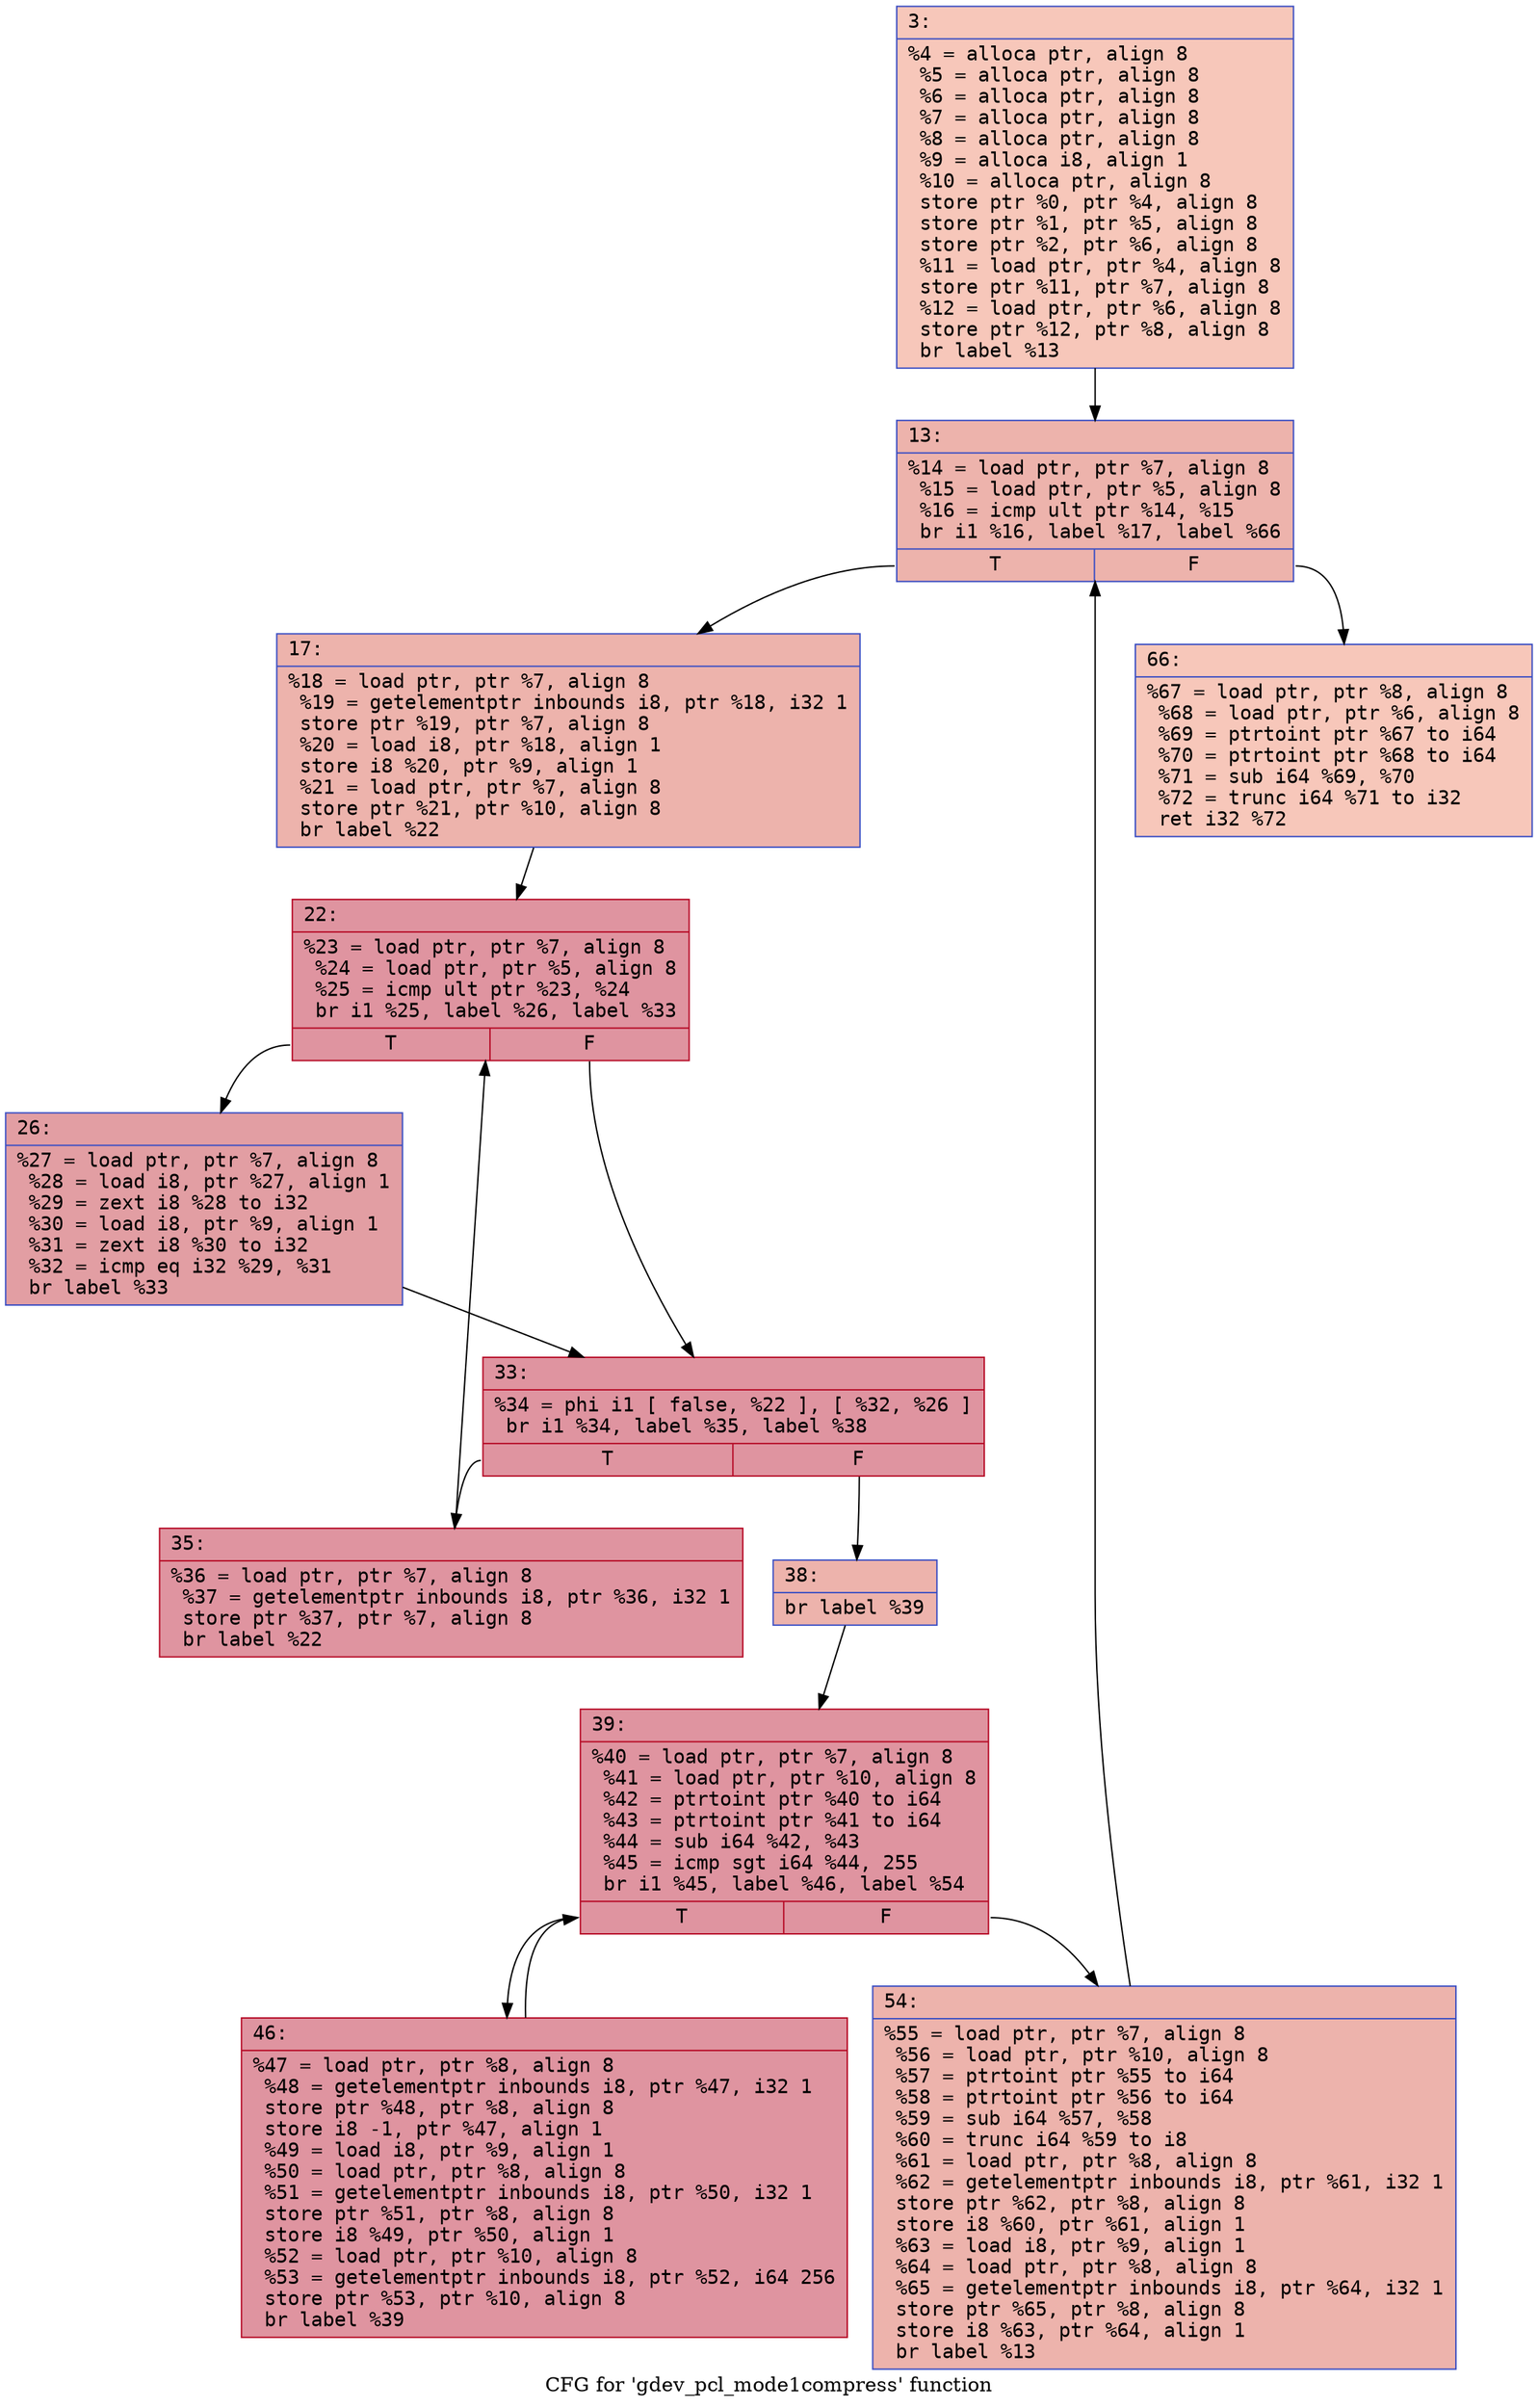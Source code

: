 digraph "CFG for 'gdev_pcl_mode1compress' function" {
	label="CFG for 'gdev_pcl_mode1compress' function";

	Node0x60000152db30 [shape=record,color="#3d50c3ff", style=filled, fillcolor="#ec7f6370" fontname="Courier",label="{3:\l|  %4 = alloca ptr, align 8\l  %5 = alloca ptr, align 8\l  %6 = alloca ptr, align 8\l  %7 = alloca ptr, align 8\l  %8 = alloca ptr, align 8\l  %9 = alloca i8, align 1\l  %10 = alloca ptr, align 8\l  store ptr %0, ptr %4, align 8\l  store ptr %1, ptr %5, align 8\l  store ptr %2, ptr %6, align 8\l  %11 = load ptr, ptr %4, align 8\l  store ptr %11, ptr %7, align 8\l  %12 = load ptr, ptr %6, align 8\l  store ptr %12, ptr %8, align 8\l  br label %13\l}"];
	Node0x60000152db30 -> Node0x60000152dc70[tooltip="3 -> 13\nProbability 100.00%" ];
	Node0x60000152dc70 [shape=record,color="#3d50c3ff", style=filled, fillcolor="#d6524470" fontname="Courier",label="{13:\l|  %14 = load ptr, ptr %7, align 8\l  %15 = load ptr, ptr %5, align 8\l  %16 = icmp ult ptr %14, %15\l  br i1 %16, label %17, label %66\l|{<s0>T|<s1>F}}"];
	Node0x60000152dc70:s0 -> Node0x60000152dcc0[tooltip="13 -> 17\nProbability 96.88%" ];
	Node0x60000152dc70:s1 -> Node0x60000152df90[tooltip="13 -> 66\nProbability 3.12%" ];
	Node0x60000152dcc0 [shape=record,color="#3d50c3ff", style=filled, fillcolor="#d6524470" fontname="Courier",label="{17:\l|  %18 = load ptr, ptr %7, align 8\l  %19 = getelementptr inbounds i8, ptr %18, i32 1\l  store ptr %19, ptr %7, align 8\l  %20 = load i8, ptr %18, align 1\l  store i8 %20, ptr %9, align 1\l  %21 = load ptr, ptr %7, align 8\l  store ptr %21, ptr %10, align 8\l  br label %22\l}"];
	Node0x60000152dcc0 -> Node0x60000152dd10[tooltip="17 -> 22\nProbability 100.00%" ];
	Node0x60000152dd10 [shape=record,color="#b70d28ff", style=filled, fillcolor="#b70d2870" fontname="Courier",label="{22:\l|  %23 = load ptr, ptr %7, align 8\l  %24 = load ptr, ptr %5, align 8\l  %25 = icmp ult ptr %23, %24\l  br i1 %25, label %26, label %33\l|{<s0>T|<s1>F}}"];
	Node0x60000152dd10:s0 -> Node0x60000152dd60[tooltip="22 -> 26\nProbability 50.00%" ];
	Node0x60000152dd10:s1 -> Node0x60000152ddb0[tooltip="22 -> 33\nProbability 50.00%" ];
	Node0x60000152dd60 [shape=record,color="#3d50c3ff", style=filled, fillcolor="#be242e70" fontname="Courier",label="{26:\l|  %27 = load ptr, ptr %7, align 8\l  %28 = load i8, ptr %27, align 1\l  %29 = zext i8 %28 to i32\l  %30 = load i8, ptr %9, align 1\l  %31 = zext i8 %30 to i32\l  %32 = icmp eq i32 %29, %31\l  br label %33\l}"];
	Node0x60000152dd60 -> Node0x60000152ddb0[tooltip="26 -> 33\nProbability 100.00%" ];
	Node0x60000152ddb0 [shape=record,color="#b70d28ff", style=filled, fillcolor="#b70d2870" fontname="Courier",label="{33:\l|  %34 = phi i1 [ false, %22 ], [ %32, %26 ]\l  br i1 %34, label %35, label %38\l|{<s0>T|<s1>F}}"];
	Node0x60000152ddb0:s0 -> Node0x60000152de00[tooltip="33 -> 35\nProbability 96.88%" ];
	Node0x60000152ddb0:s1 -> Node0x60000152de50[tooltip="33 -> 38\nProbability 3.12%" ];
	Node0x60000152de00 [shape=record,color="#b70d28ff", style=filled, fillcolor="#b70d2870" fontname="Courier",label="{35:\l|  %36 = load ptr, ptr %7, align 8\l  %37 = getelementptr inbounds i8, ptr %36, i32 1\l  store ptr %37, ptr %7, align 8\l  br label %22\l}"];
	Node0x60000152de00 -> Node0x60000152dd10[tooltip="35 -> 22\nProbability 100.00%" ];
	Node0x60000152de50 [shape=record,color="#3d50c3ff", style=filled, fillcolor="#d6524470" fontname="Courier",label="{38:\l|  br label %39\l}"];
	Node0x60000152de50 -> Node0x60000152dea0[tooltip="38 -> 39\nProbability 100.00%" ];
	Node0x60000152dea0 [shape=record,color="#b70d28ff", style=filled, fillcolor="#b70d2870" fontname="Courier",label="{39:\l|  %40 = load ptr, ptr %7, align 8\l  %41 = load ptr, ptr %10, align 8\l  %42 = ptrtoint ptr %40 to i64\l  %43 = ptrtoint ptr %41 to i64\l  %44 = sub i64 %42, %43\l  %45 = icmp sgt i64 %44, 255\l  br i1 %45, label %46, label %54\l|{<s0>T|<s1>F}}"];
	Node0x60000152dea0:s0 -> Node0x60000152def0[tooltip="39 -> 46\nProbability 96.88%" ];
	Node0x60000152dea0:s1 -> Node0x60000152df40[tooltip="39 -> 54\nProbability 3.12%" ];
	Node0x60000152def0 [shape=record,color="#b70d28ff", style=filled, fillcolor="#b70d2870" fontname="Courier",label="{46:\l|  %47 = load ptr, ptr %8, align 8\l  %48 = getelementptr inbounds i8, ptr %47, i32 1\l  store ptr %48, ptr %8, align 8\l  store i8 -1, ptr %47, align 1\l  %49 = load i8, ptr %9, align 1\l  %50 = load ptr, ptr %8, align 8\l  %51 = getelementptr inbounds i8, ptr %50, i32 1\l  store ptr %51, ptr %8, align 8\l  store i8 %49, ptr %50, align 1\l  %52 = load ptr, ptr %10, align 8\l  %53 = getelementptr inbounds i8, ptr %52, i64 256\l  store ptr %53, ptr %10, align 8\l  br label %39\l}"];
	Node0x60000152def0 -> Node0x60000152dea0[tooltip="46 -> 39\nProbability 100.00%" ];
	Node0x60000152df40 [shape=record,color="#3d50c3ff", style=filled, fillcolor="#d6524470" fontname="Courier",label="{54:\l|  %55 = load ptr, ptr %7, align 8\l  %56 = load ptr, ptr %10, align 8\l  %57 = ptrtoint ptr %55 to i64\l  %58 = ptrtoint ptr %56 to i64\l  %59 = sub i64 %57, %58\l  %60 = trunc i64 %59 to i8\l  %61 = load ptr, ptr %8, align 8\l  %62 = getelementptr inbounds i8, ptr %61, i32 1\l  store ptr %62, ptr %8, align 8\l  store i8 %60, ptr %61, align 1\l  %63 = load i8, ptr %9, align 1\l  %64 = load ptr, ptr %8, align 8\l  %65 = getelementptr inbounds i8, ptr %64, i32 1\l  store ptr %65, ptr %8, align 8\l  store i8 %63, ptr %64, align 1\l  br label %13\l}"];
	Node0x60000152df40 -> Node0x60000152dc70[tooltip="54 -> 13\nProbability 100.00%" ];
	Node0x60000152df90 [shape=record,color="#3d50c3ff", style=filled, fillcolor="#ec7f6370" fontname="Courier",label="{66:\l|  %67 = load ptr, ptr %8, align 8\l  %68 = load ptr, ptr %6, align 8\l  %69 = ptrtoint ptr %67 to i64\l  %70 = ptrtoint ptr %68 to i64\l  %71 = sub i64 %69, %70\l  %72 = trunc i64 %71 to i32\l  ret i32 %72\l}"];
}
